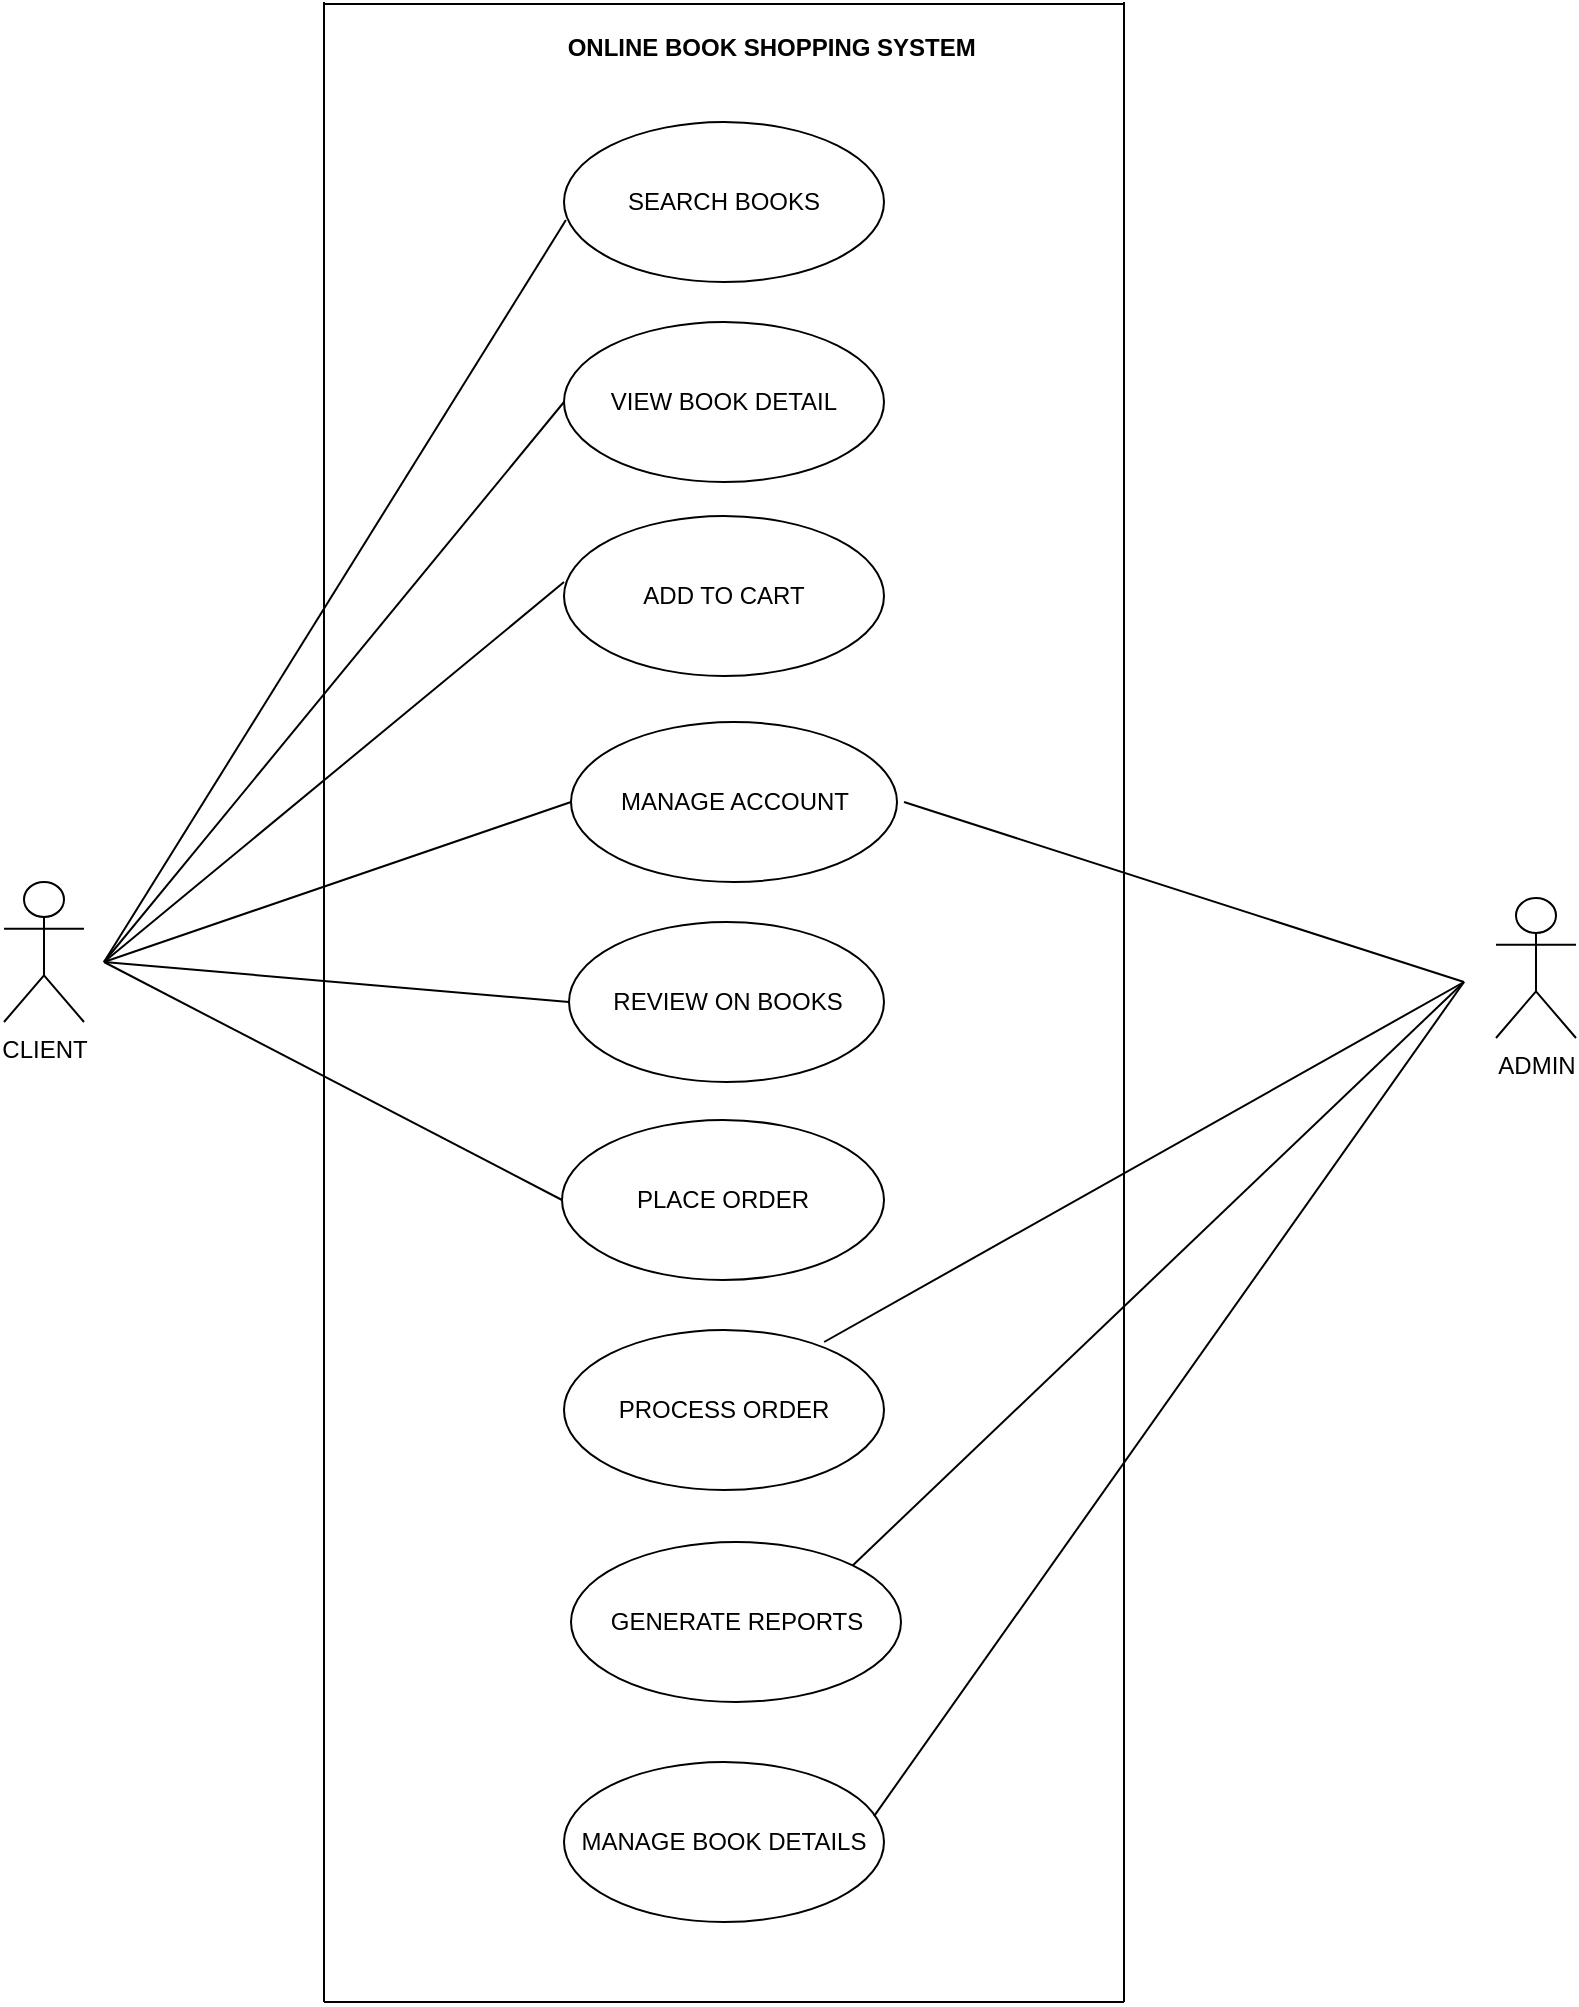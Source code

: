 <mxfile version="24.7.17">
  <diagram name="Page-1" id="R_3rb9Lqo9EyepbYxrs-">
    <mxGraphModel dx="880" dy="468" grid="1" gridSize="10" guides="1" tooltips="1" connect="1" arrows="1" fold="1" page="1" pageScale="1" pageWidth="850" pageHeight="1100" math="0" shadow="0">
      <root>
        <mxCell id="0" />
        <mxCell id="1" parent="0" />
        <mxCell id="3R4aqm10xar4Y1ZaaU_Z-2" value="SEARCH BOOKS" style="ellipse;whiteSpace=wrap;html=1;" parent="1" vertex="1">
          <mxGeometry x="320" y="60" width="160" height="80" as="geometry" />
        </mxCell>
        <mxCell id="3R4aqm10xar4Y1ZaaU_Z-3" value="VIEW BOOK DETAIL" style="ellipse;whiteSpace=wrap;html=1;" parent="1" vertex="1">
          <mxGeometry x="320" y="160" width="160" height="80" as="geometry" />
        </mxCell>
        <mxCell id="3R4aqm10xar4Y1ZaaU_Z-4" value="ADD TO CART" style="ellipse;whiteSpace=wrap;html=1;" parent="1" vertex="1">
          <mxGeometry x="320" y="257" width="160" height="80" as="geometry" />
        </mxCell>
        <mxCell id="3R4aqm10xar4Y1ZaaU_Z-5" value="MANAGE ACCOUNT" style="ellipse;whiteSpace=wrap;html=1;" parent="1" vertex="1">
          <mxGeometry x="323.5" y="360" width="163" height="80" as="geometry" />
        </mxCell>
        <mxCell id="3R4aqm10xar4Y1ZaaU_Z-6" value="GENERATE REPORTS" style="ellipse;whiteSpace=wrap;html=1;" parent="1" vertex="1">
          <mxGeometry x="323.5" y="770" width="165" height="80" as="geometry" />
        </mxCell>
        <mxCell id="3R4aqm10xar4Y1ZaaU_Z-7" value="MANAGE BOOK DETAILS" style="ellipse;whiteSpace=wrap;html=1;" parent="1" vertex="1">
          <mxGeometry x="320" y="880" width="160" height="80" as="geometry" />
        </mxCell>
        <mxCell id="3R4aqm10xar4Y1ZaaU_Z-8" value="REVIEW ON BOOKS" style="ellipse;whiteSpace=wrap;html=1;" parent="1" vertex="1">
          <mxGeometry x="322.5" y="460" width="157.5" height="80" as="geometry" />
        </mxCell>
        <mxCell id="3R4aqm10xar4Y1ZaaU_Z-9" value="PROCESS ORDER" style="ellipse;whiteSpace=wrap;html=1;" parent="1" vertex="1">
          <mxGeometry x="320" y="664" width="160" height="80" as="geometry" />
        </mxCell>
        <mxCell id="3R4aqm10xar4Y1ZaaU_Z-10" value="PLACE ORDER" style="ellipse;whiteSpace=wrap;html=1;" parent="1" vertex="1">
          <mxGeometry x="319" y="559" width="161" height="80" as="geometry" />
        </mxCell>
        <mxCell id="3R4aqm10xar4Y1ZaaU_Z-15" value="" style="endArrow=none;html=1;rounded=0;" parent="1" edge="1">
          <mxGeometry width="50" height="50" relative="1" as="geometry">
            <mxPoint x="200" y="1" as="sourcePoint" />
            <mxPoint x="600" y="1" as="targetPoint" />
          </mxGeometry>
        </mxCell>
        <mxCell id="3R4aqm10xar4Y1ZaaU_Z-16" value="" style="endArrow=none;html=1;rounded=0;" parent="1" edge="1">
          <mxGeometry width="50" height="50" relative="1" as="geometry">
            <mxPoint x="200" y="1000" as="sourcePoint" />
            <mxPoint x="200" as="targetPoint" />
          </mxGeometry>
        </mxCell>
        <mxCell id="3R4aqm10xar4Y1ZaaU_Z-17" value="&lt;b&gt;&amp;nbsp; &amp;nbsp; &amp;nbsp; &amp;nbsp; &amp;nbsp; &amp;nbsp; &amp;nbsp; &amp;nbsp; &amp;nbsp; &amp;nbsp; &amp;nbsp; &amp;nbsp; &amp;nbsp; &amp;nbsp; &amp;nbsp; &amp;nbsp; &amp;nbsp; &amp;nbsp; &amp;nbsp; &amp;nbsp; &amp;nbsp; &amp;nbsp; &amp;nbsp; &amp;nbsp; &amp;nbsp; &amp;nbsp; &amp;nbsp; &amp;nbsp; &amp;nbsp; &amp;nbsp; &amp;nbsp; &amp;nbsp; &amp;nbsp; &amp;nbsp; &amp;nbsp; &amp;nbsp; &amp;nbsp; ONLINE BOOK SHOPPING SYSTEM&lt;/b&gt;" style="text;html=1;align=center;verticalAlign=middle;resizable=0;points=[];autosize=1;strokeColor=none;fillColor=none;" parent="1" vertex="1">
          <mxGeometry x="65" y="8" width="470" height="30" as="geometry" />
        </mxCell>
        <mxCell id="3R4aqm10xar4Y1ZaaU_Z-18" value="" style="endArrow=none;html=1;rounded=0;" parent="1" edge="1">
          <mxGeometry width="50" height="50" relative="1" as="geometry">
            <mxPoint x="600" y="1000" as="sourcePoint" />
            <mxPoint x="600" as="targetPoint" />
          </mxGeometry>
        </mxCell>
        <mxCell id="3R4aqm10xar4Y1ZaaU_Z-19" value="" style="endArrow=none;html=1;rounded=0;" parent="1" edge="1">
          <mxGeometry width="50" height="50" relative="1" as="geometry">
            <mxPoint x="200" y="1000" as="sourcePoint" />
            <mxPoint x="600" y="1000" as="targetPoint" />
          </mxGeometry>
        </mxCell>
        <mxCell id="3R4aqm10xar4Y1ZaaU_Z-20" value="CLIENT" style="shape=umlActor;verticalLabelPosition=bottom;verticalAlign=top;html=1;outlineConnect=0;" parent="1" vertex="1">
          <mxGeometry x="40" y="440" width="40" height="70" as="geometry" />
        </mxCell>
        <mxCell id="3R4aqm10xar4Y1ZaaU_Z-27" value="ADMIN" style="shape=umlActor;verticalLabelPosition=bottom;verticalAlign=top;html=1;outlineConnect=0;" parent="1" vertex="1">
          <mxGeometry x="786" y="448" width="40" height="70" as="geometry" />
        </mxCell>
        <mxCell id="3R4aqm10xar4Y1ZaaU_Z-28" value="" style="endArrow=none;html=1;rounded=0;entryX=0.006;entryY=0.613;entryDx=0;entryDy=0;entryPerimeter=0;" parent="1" target="3R4aqm10xar4Y1ZaaU_Z-2" edge="1">
          <mxGeometry width="50" height="50" relative="1" as="geometry">
            <mxPoint x="90" y="480" as="sourcePoint" />
            <mxPoint x="300" y="110" as="targetPoint" />
          </mxGeometry>
        </mxCell>
        <mxCell id="3R4aqm10xar4Y1ZaaU_Z-29" value="" style="endArrow=none;html=1;rounded=0;entryX=0;entryY=0.5;entryDx=0;entryDy=0;" parent="1" target="3R4aqm10xar4Y1ZaaU_Z-3" edge="1">
          <mxGeometry width="50" height="50" relative="1" as="geometry">
            <mxPoint x="90" y="480" as="sourcePoint" />
            <mxPoint x="450" y="260" as="targetPoint" />
          </mxGeometry>
        </mxCell>
        <mxCell id="3R4aqm10xar4Y1ZaaU_Z-30" value="" style="endArrow=none;html=1;rounded=0;entryX=0;entryY=0.413;entryDx=0;entryDy=0;entryPerimeter=0;" parent="1" target="3R4aqm10xar4Y1ZaaU_Z-4" edge="1">
          <mxGeometry width="50" height="50" relative="1" as="geometry">
            <mxPoint x="90" y="480" as="sourcePoint" />
            <mxPoint x="450" y="460" as="targetPoint" />
          </mxGeometry>
        </mxCell>
        <mxCell id="3R4aqm10xar4Y1ZaaU_Z-31" value="" style="endArrow=none;html=1;rounded=0;entryX=0;entryY=0.5;entryDx=0;entryDy=0;" parent="1" target="3R4aqm10xar4Y1ZaaU_Z-5" edge="1">
          <mxGeometry width="50" height="50" relative="1" as="geometry">
            <mxPoint x="90" y="480" as="sourcePoint" />
            <mxPoint x="450" y="260" as="targetPoint" />
          </mxGeometry>
        </mxCell>
        <mxCell id="3R4aqm10xar4Y1ZaaU_Z-32" value="" style="endArrow=none;html=1;rounded=0;entryX=0;entryY=0.5;entryDx=0;entryDy=0;" parent="1" target="3R4aqm10xar4Y1ZaaU_Z-8" edge="1">
          <mxGeometry width="50" height="50" relative="1" as="geometry">
            <mxPoint x="90" y="480" as="sourcePoint" />
            <mxPoint x="450" y="560" as="targetPoint" />
          </mxGeometry>
        </mxCell>
        <mxCell id="3R4aqm10xar4Y1ZaaU_Z-33" value="" style="endArrow=none;html=1;rounded=0;entryX=0.813;entryY=0.075;entryDx=0;entryDy=0;entryPerimeter=0;" parent="1" target="3R4aqm10xar4Y1ZaaU_Z-9" edge="1">
          <mxGeometry width="50" height="50" relative="1" as="geometry">
            <mxPoint x="770" y="490" as="sourcePoint" />
            <mxPoint x="450" y="660" as="targetPoint" />
          </mxGeometry>
        </mxCell>
        <mxCell id="3R4aqm10xar4Y1ZaaU_Z-34" value="" style="endArrow=none;html=1;rounded=0;entryX=0;entryY=0.5;entryDx=0;entryDy=0;" parent="1" target="3R4aqm10xar4Y1ZaaU_Z-10" edge="1">
          <mxGeometry width="50" height="50" relative="1" as="geometry">
            <mxPoint x="90" y="480" as="sourcePoint" />
            <mxPoint x="450" y="660" as="targetPoint" />
          </mxGeometry>
        </mxCell>
        <mxCell id="3R4aqm10xar4Y1ZaaU_Z-36" value="" style="endArrow=none;html=1;rounded=0;" parent="1" edge="1">
          <mxGeometry width="50" height="50" relative="1" as="geometry">
            <mxPoint x="490" y="400" as="sourcePoint" />
            <mxPoint x="770" y="490" as="targetPoint" />
          </mxGeometry>
        </mxCell>
        <mxCell id="3R4aqm10xar4Y1ZaaU_Z-37" value="" style="endArrow=none;html=1;rounded=0;exitX=0.969;exitY=0.338;exitDx=0;exitDy=0;exitPerimeter=0;" parent="1" source="3R4aqm10xar4Y1ZaaU_Z-7" edge="1">
          <mxGeometry width="50" height="50" relative="1" as="geometry">
            <mxPoint x="490" y="900" as="sourcePoint" />
            <mxPoint x="770" y="490" as="targetPoint" />
          </mxGeometry>
        </mxCell>
        <mxCell id="3R4aqm10xar4Y1ZaaU_Z-38" value="" style="endArrow=none;html=1;rounded=0;exitX=1;exitY=0;exitDx=0;exitDy=0;" parent="1" source="3R4aqm10xar4Y1ZaaU_Z-6" edge="1">
          <mxGeometry width="50" height="50" relative="1" as="geometry">
            <mxPoint x="400" y="810" as="sourcePoint" />
            <mxPoint x="770" y="490" as="targetPoint" />
          </mxGeometry>
        </mxCell>
      </root>
    </mxGraphModel>
  </diagram>
</mxfile>
